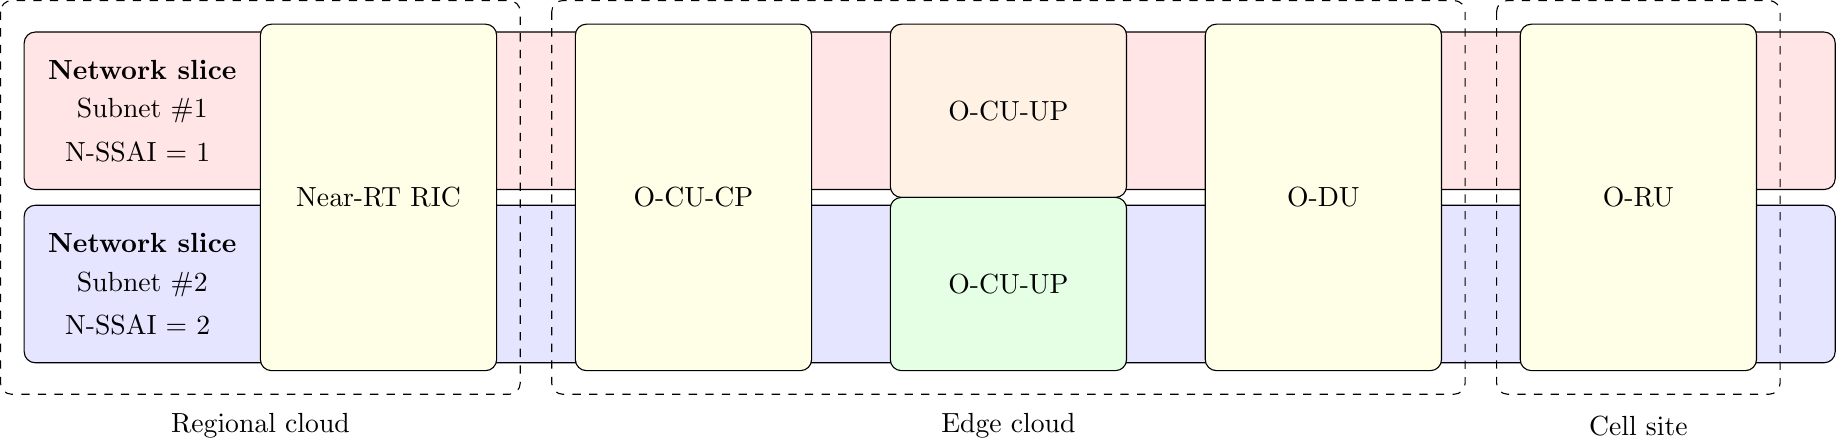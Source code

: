 \documentclass[crop,tikz]{standalone}
\usetikzlibrary{positioning,decorations.pathreplacing,shapes}
\begin{document}

\tikzstyle{solidrect}=[rounded corners]
\tikzstyle{slice}=[rectangle split, rectangle split parts=3, align=left]

\begin{tikzpicture}
	\draw [solidrect, fill=red!10] (0, 0) rectangle(23, -2);%slice1
	\draw [solidrect, fill=blue!10]  (0, -2.2) rectangle(23, -4.2);%slice2
	\draw [solidrect, fill=yellow!10] (3, 0.1) rectangle(6, -4.3);%ric
	\draw [solidrect, fill=yellow!10] (7, 0.1) rectangle(10, -4.3);%o-cu-cp
	\draw [solidrect, fill=orange!10] (11, 0.1) rectangle(14, -2.1);%o-cu-up-1
	\draw [solidrect, fill=green!10] (11, -2.1) rectangle(14, -4.3);%o-cu-up-2
	\draw [solidrect, fill=yellow!10] (15, 0.1) rectangle(18, -4.3);%o-du
	\draw [solidrect, fill=yellow!10] (19, 0.1) rectangle(22, -4.3);%o-ru

	\draw [solidrect, dashed] (-0.3, 0.4) rectangle (6.3, -4.6);
	\draw [solidrect, dashed] (6.7, 0.4) rectangle (18.3, -4.6);
	\draw [solidrect, dashed] (18.7, 0.4) rectangle (22.3, -4.6);

	\node at (1.5,-1) [slice] { 
		\textbf{Network slice}
		\nodepart{second} Subnet \#1
		\nodepart{third} N-SSAI = 1
	};

	\node at (1.5,-3.2) [slice] { 
		\textbf{Network slice}
		\nodepart{second} Subnet \#2
		\nodepart{third} N-SSAI = 2
	};
	
	\node at (4.5,-2.1) { Near-RT RIC };
	\node at (8.5,-2.1) { O-CU-CP };
	\node at (12.5,-1) { O-CU-UP };
	\node at (12.5,-3.2) { O-CU-UP };
	\node at (16.5,-2.1) { O-DU };
	\node at (20.5,-2.1) { O-RU };

	\node at (3,-5) { Regional cloud };
	\node at (12.5, -5) { Edge cloud };
	\node at (20.5, -5) { Cell site };

\end{tikzpicture}
\end{document}
